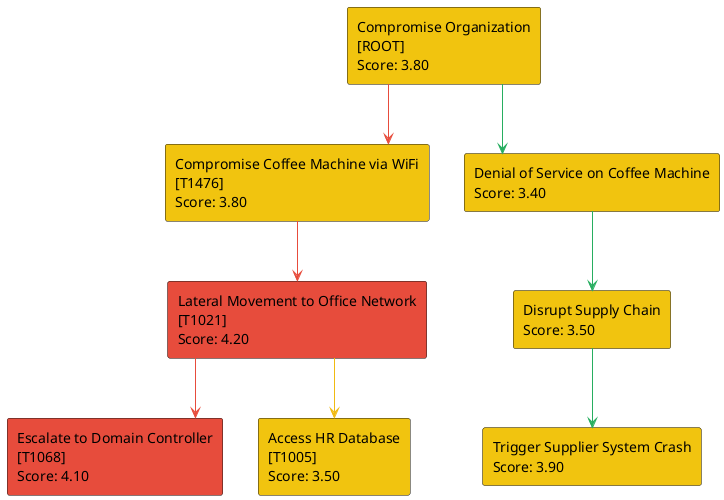 @startuml
skinparam linetype ortho
top to bottom direction
rectangle node_Compromise_Organization as "Compromise Organization\n[ROOT]\nScore: 3.80" #f1c40f
rectangle node_Compromise_Coffee_Machine_via_WiFi as "Compromise Coffee Machine via WiFi\n[T1476]\nScore: 3.80" #f1c40f
rectangle node_Lateral_Movement_to_Office_Network as "Lateral Movement to Office Network\n[T1021]\nScore: 4.20" #e74c3c
rectangle node_Escalate_to_Domain_Controller as "Escalate to Domain Controller\n[T1068]\nScore: 4.10" #e74c3c
rectangle node_Access_HR_Database as "Access HR Database\n[T1005]\nScore: 3.50" #f1c40f
rectangle node_Denial_of_Service_on_Coffee_Machine as "Denial of Service on Coffee Machine\nScore: 3.40" #f1c40f
rectangle node_Disrupt_Supply_Chain as "Disrupt Supply Chain\nScore: 3.50" #f1c40f
rectangle node_Trigger_Supplier_System_Crash as "Trigger Supplier System Crash\nScore: 3.90" #f1c40f
node_Compromise_Organization -[#e74c3c]-> node_Compromise_Coffee_Machine_via_WiFi
node_Compromise_Coffee_Machine_via_WiFi -[#e74c3c]-> node_Lateral_Movement_to_Office_Network
node_Lateral_Movement_to_Office_Network -[#e74c3c]-> node_Escalate_to_Domain_Controller
node_Lateral_Movement_to_Office_Network -[#f0ba12]-> node_Access_HR_Database
node_Compromise_Organization -[#27ae60]-> node_Denial_of_Service_on_Coffee_Machine
node_Denial_of_Service_on_Coffee_Machine -[#27ae60]-> node_Disrupt_Supply_Chain
node_Disrupt_Supply_Chain -[#27ae60]-> node_Trigger_Supplier_System_Crash
@enduml
